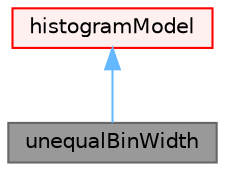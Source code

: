 digraph "unequalBinWidth"
{
 // LATEX_PDF_SIZE
  bgcolor="transparent";
  edge [fontname=Helvetica,fontsize=10,labelfontname=Helvetica,labelfontsize=10];
  node [fontname=Helvetica,fontsize=10,shape=box,height=0.2,width=0.4];
  Node1 [id="Node000001",label="unequalBinWidth",height=0.2,width=0.4,color="gray40", fillcolor="grey60", style="filled", fontcolor="black",tooltip="Histogram model which groups data into bins of unequal widths."];
  Node2 -> Node1 [id="edge1_Node000001_Node000002",dir="back",color="steelblue1",style="solid",tooltip=" "];
  Node2 [id="Node000002",label="histogramModel",height=0.2,width=0.4,color="red", fillcolor="#FFF0F0", style="filled",URL="$classFoam_1_1histogramModel.html",tooltip="A base class for histogram models."];
}
